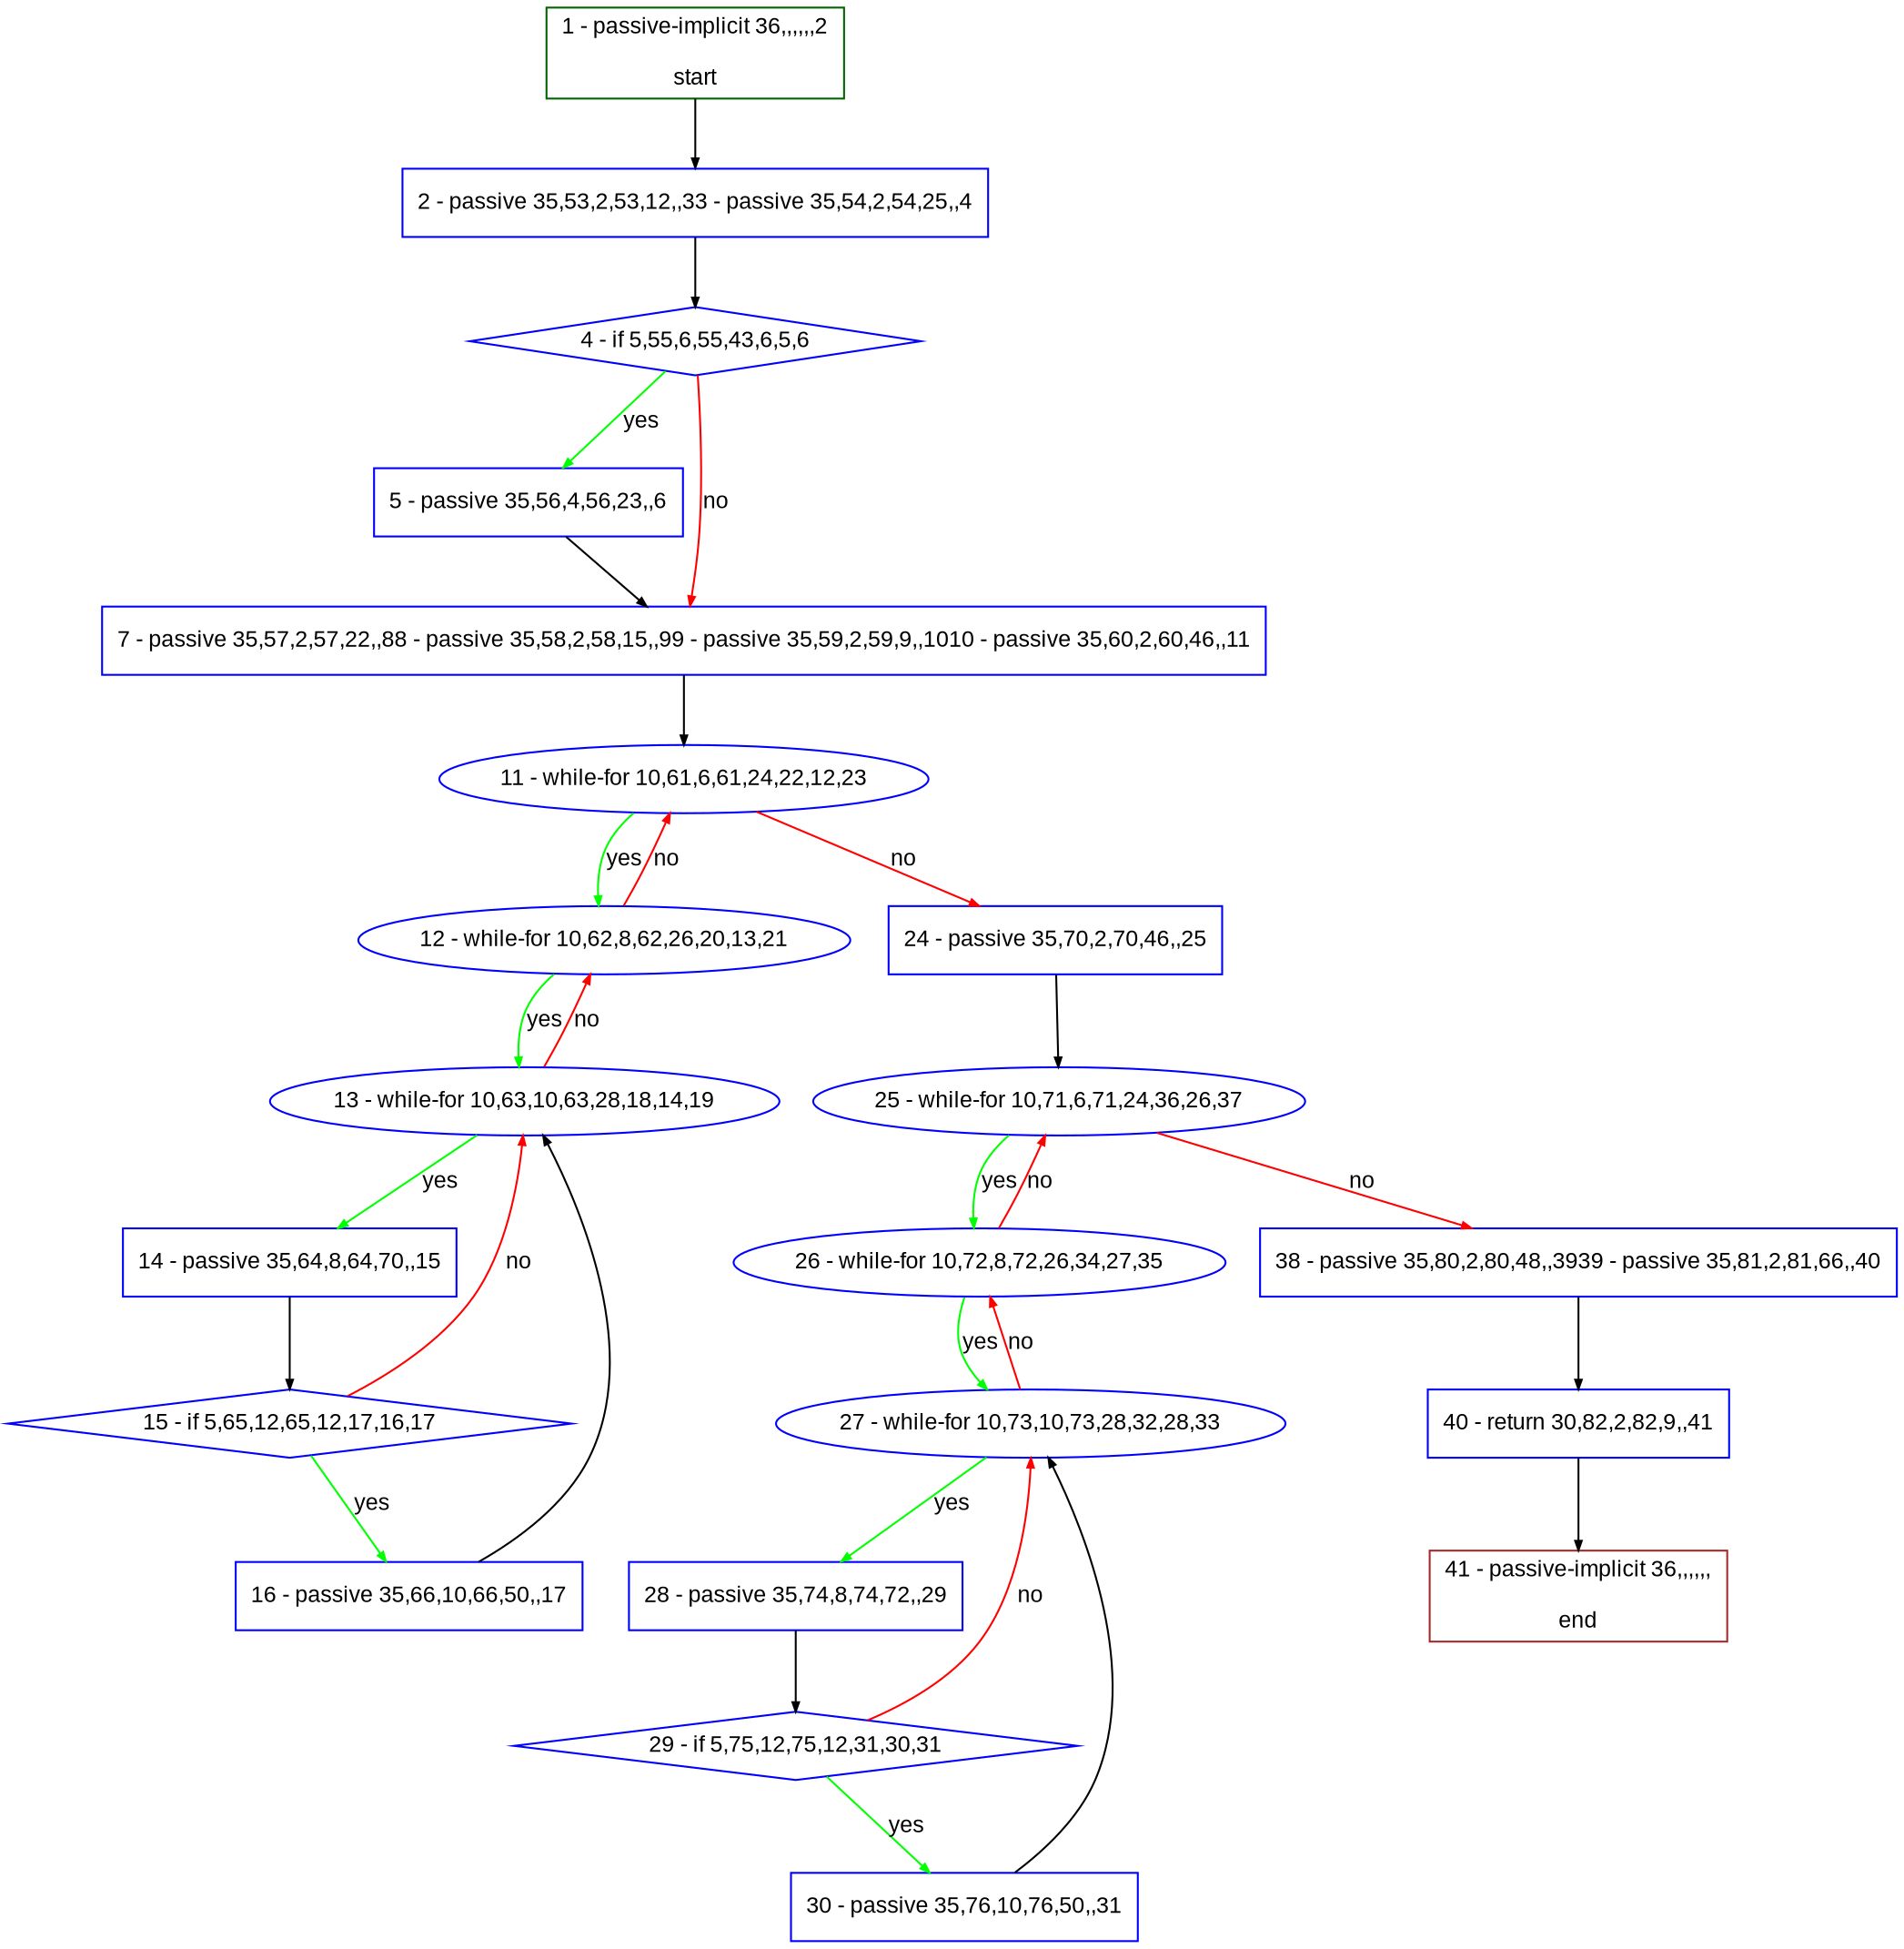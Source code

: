 digraph "" {
  graph [pack="true", label="", fontsize="12", packmode="clust", fontname="Arial", fillcolor="#FFFFCC", bgcolor="white", style="rounded,filled", compound="true"];
  node [node_initialized="no", label="", color="grey", fontsize="12", fillcolor="white", fontname="Arial", style="filled", shape="rectangle", compound="true", fixedsize="false"];
  edge [fontcolor="black", arrowhead="normal", arrowtail="none", arrowsize="0.5", ltail="", label="", color="black", fontsize="12", lhead="", fontname="Arial", dir="forward", compound="true"];
  __N1 [label="2 - passive 35,53,2,53,12,,33 - passive 35,54,2,54,25,,4", color="#0000ff", fillcolor="#ffffff", style="filled", shape="box"];
  __N2 [label="1 - passive-implicit 36,,,,,,2\n\nstart", color="#006400", fillcolor="#ffffff", style="filled", shape="box"];
  __N3 [label="4 - if 5,55,6,55,43,6,5,6", color="#0000ff", fillcolor="#ffffff", style="filled", shape="diamond"];
  __N4 [label="5 - passive 35,56,4,56,23,,6", color="#0000ff", fillcolor="#ffffff", style="filled", shape="box"];
  __N5 [label="7 - passive 35,57,2,57,22,,88 - passive 35,58,2,58,15,,99 - passive 35,59,2,59,9,,1010 - passive 35,60,2,60,46,,11", color="#0000ff", fillcolor="#ffffff", style="filled", shape="box"];
  __N6 [label="11 - while-for 10,61,6,61,24,22,12,23", color="#0000ff", fillcolor="#ffffff", style="filled", shape="oval"];
  __N7 [label="12 - while-for 10,62,8,62,26,20,13,21", color="#0000ff", fillcolor="#ffffff", style="filled", shape="oval"];
  __N8 [label="24 - passive 35,70,2,70,46,,25", color="#0000ff", fillcolor="#ffffff", style="filled", shape="box"];
  __N9 [label="13 - while-for 10,63,10,63,28,18,14,19", color="#0000ff", fillcolor="#ffffff", style="filled", shape="oval"];
  __N10 [label="14 - passive 35,64,8,64,70,,15", color="#0000ff", fillcolor="#ffffff", style="filled", shape="box"];
  __N11 [label="15 - if 5,65,12,65,12,17,16,17", color="#0000ff", fillcolor="#ffffff", style="filled", shape="diamond"];
  __N12 [label="16 - passive 35,66,10,66,50,,17", color="#0000ff", fillcolor="#ffffff", style="filled", shape="box"];
  __N13 [label="25 - while-for 10,71,6,71,24,36,26,37", color="#0000ff", fillcolor="#ffffff", style="filled", shape="oval"];
  __N14 [label="26 - while-for 10,72,8,72,26,34,27,35", color="#0000ff", fillcolor="#ffffff", style="filled", shape="oval"];
  __N15 [label="38 - passive 35,80,2,80,48,,3939 - passive 35,81,2,81,66,,40", color="#0000ff", fillcolor="#ffffff", style="filled", shape="box"];
  __N16 [label="27 - while-for 10,73,10,73,28,32,28,33", color="#0000ff", fillcolor="#ffffff", style="filled", shape="oval"];
  __N17 [label="28 - passive 35,74,8,74,72,,29", color="#0000ff", fillcolor="#ffffff", style="filled", shape="box"];
  __N18 [label="29 - if 5,75,12,75,12,31,30,31", color="#0000ff", fillcolor="#ffffff", style="filled", shape="diamond"];
  __N19 [label="30 - passive 35,76,10,76,50,,31", color="#0000ff", fillcolor="#ffffff", style="filled", shape="box"];
  __N20 [label="40 - return 30,82,2,82,9,,41", color="#0000ff", fillcolor="#ffffff", style="filled", shape="box"];
  __N21 [label="41 - passive-implicit 36,,,,,,\n\nend", color="#a52a2a", fillcolor="#ffffff", style="filled", shape="box"];
  __N2 -> __N1 [arrowhead="normal", arrowtail="none", color="#000000", label="", dir="forward"];
  __N1 -> __N3 [arrowhead="normal", arrowtail="none", color="#000000", label="", dir="forward"];
  __N3 -> __N4 [arrowhead="normal", arrowtail="none", color="#00ff00", label="yes", dir="forward"];
  __N3 -> __N5 [arrowhead="normal", arrowtail="none", color="#ff0000", label="no", dir="forward"];
  __N4 -> __N5 [arrowhead="normal", arrowtail="none", color="#000000", label="", dir="forward"];
  __N5 -> __N6 [arrowhead="normal", arrowtail="none", color="#000000", label="", dir="forward"];
  __N6 -> __N7 [arrowhead="normal", arrowtail="none", color="#00ff00", label="yes", dir="forward"];
  __N7 -> __N6 [arrowhead="normal", arrowtail="none", color="#ff0000", label="no", dir="forward"];
  __N6 -> __N8 [arrowhead="normal", arrowtail="none", color="#ff0000", label="no", dir="forward"];
  __N7 -> __N9 [arrowhead="normal", arrowtail="none", color="#00ff00", label="yes", dir="forward"];
  __N9 -> __N7 [arrowhead="normal", arrowtail="none", color="#ff0000", label="no", dir="forward"];
  __N9 -> __N10 [arrowhead="normal", arrowtail="none", color="#00ff00", label="yes", dir="forward"];
  __N10 -> __N11 [arrowhead="normal", arrowtail="none", color="#000000", label="", dir="forward"];
  __N11 -> __N9 [arrowhead="normal", arrowtail="none", color="#ff0000", label="no", dir="forward"];
  __N11 -> __N12 [arrowhead="normal", arrowtail="none", color="#00ff00", label="yes", dir="forward"];
  __N12 -> __N9 [arrowhead="normal", arrowtail="none", color="#000000", label="", dir="forward"];
  __N8 -> __N13 [arrowhead="normal", arrowtail="none", color="#000000", label="", dir="forward"];
  __N13 -> __N14 [arrowhead="normal", arrowtail="none", color="#00ff00", label="yes", dir="forward"];
  __N14 -> __N13 [arrowhead="normal", arrowtail="none", color="#ff0000", label="no", dir="forward"];
  __N13 -> __N15 [arrowhead="normal", arrowtail="none", color="#ff0000", label="no", dir="forward"];
  __N14 -> __N16 [arrowhead="normal", arrowtail="none", color="#00ff00", label="yes", dir="forward"];
  __N16 -> __N14 [arrowhead="normal", arrowtail="none", color="#ff0000", label="no", dir="forward"];
  __N16 -> __N17 [arrowhead="normal", arrowtail="none", color="#00ff00", label="yes", dir="forward"];
  __N17 -> __N18 [arrowhead="normal", arrowtail="none", color="#000000", label="", dir="forward"];
  __N18 -> __N16 [arrowhead="normal", arrowtail="none", color="#ff0000", label="no", dir="forward"];
  __N18 -> __N19 [arrowhead="normal", arrowtail="none", color="#00ff00", label="yes", dir="forward"];
  __N19 -> __N16 [arrowhead="normal", arrowtail="none", color="#000000", label="", dir="forward"];
  __N15 -> __N20 [arrowhead="normal", arrowtail="none", color="#000000", label="", dir="forward"];
  __N20 -> __N21 [arrowhead="normal", arrowtail="none", color="#000000", label="", dir="forward"];
}
